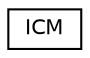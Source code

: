 digraph "Graphical Class Hierarchy"
{
 // LATEX_PDF_SIZE
  edge [fontname="Helvetica",fontsize="10",labelfontname="Helvetica",labelfontsize="10"];
  node [fontname="Helvetica",fontsize="10",shape=record];
  rankdir="LR";
  Node0 [label="ICM",height=0.2,width=0.4,color="black", fillcolor="white", style="filled",URL="$class_i_c_m.html",tooltip="ICM: An implementation of a Little-Endian Integer Counter Mode"];
}
